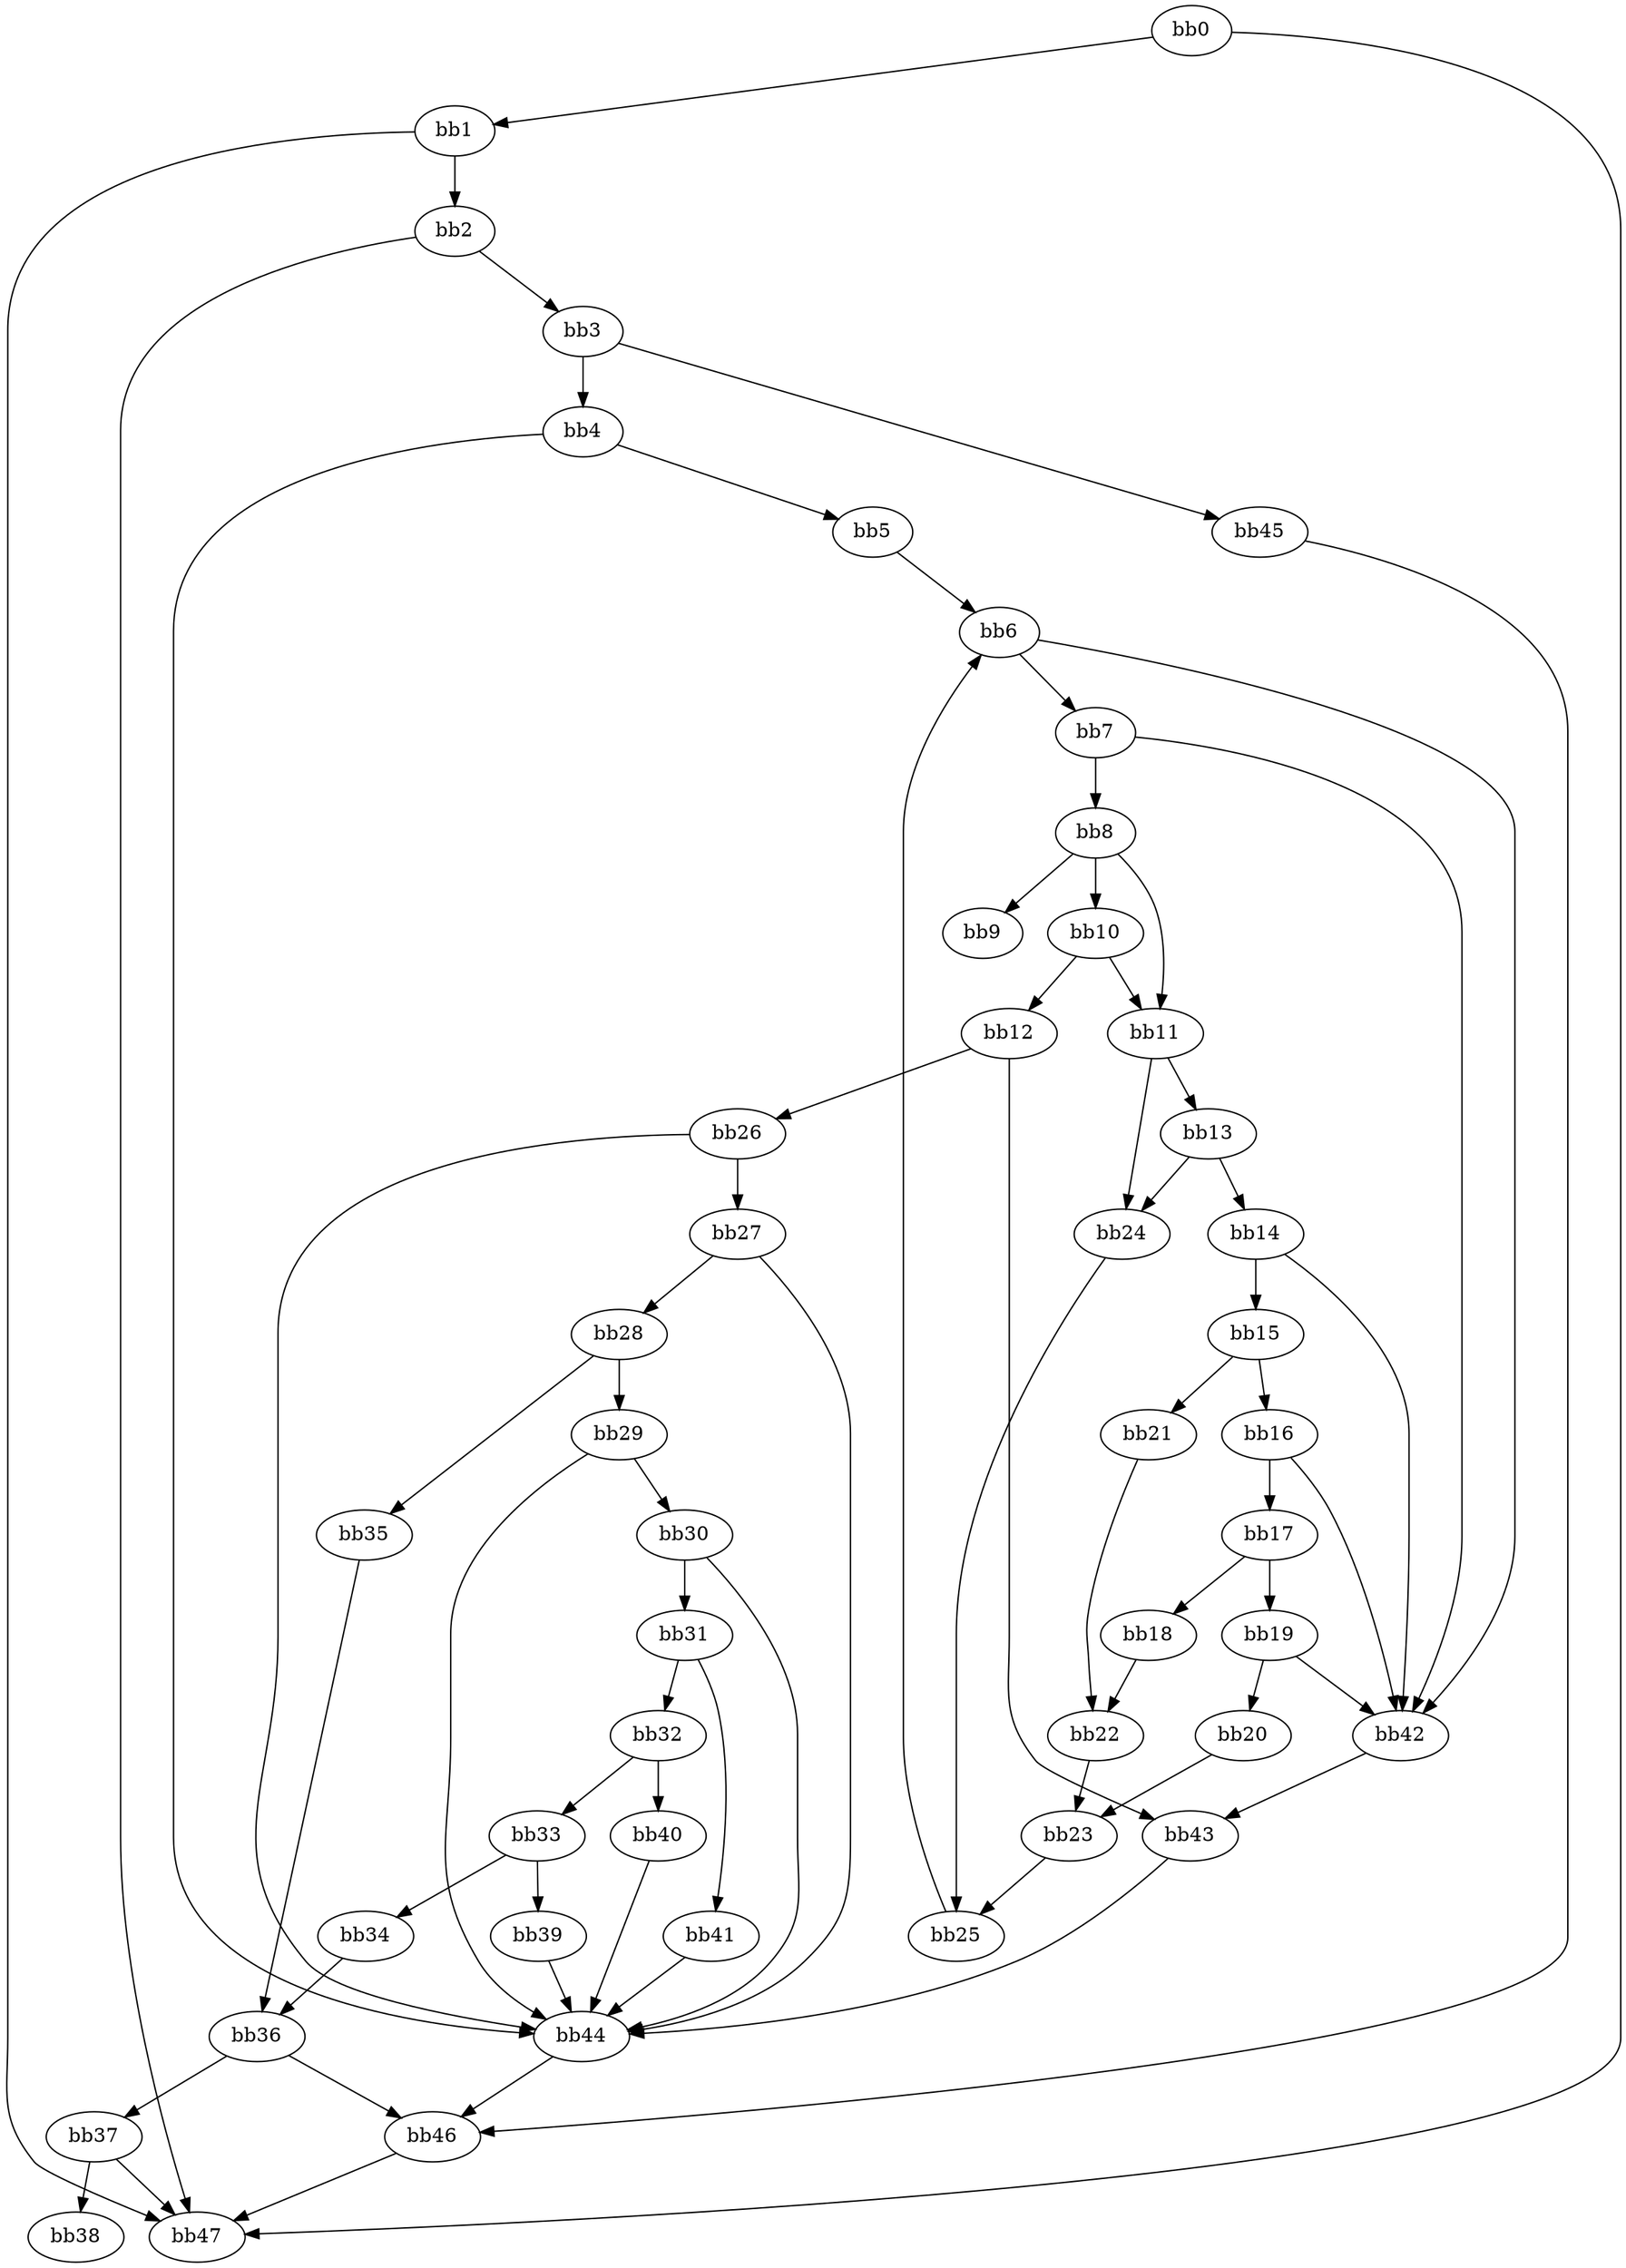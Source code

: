 digraph {
    0 [ label = "bb0\l" ]
    1 [ label = "bb1\l" ]
    2 [ label = "bb2\l" ]
    3 [ label = "bb3\l" ]
    4 [ label = "bb4\l" ]
    5 [ label = "bb5\l" ]
    6 [ label = "bb6\l" ]
    7 [ label = "bb7\l" ]
    8 [ label = "bb8\l" ]
    9 [ label = "bb9\l" ]
    10 [ label = "bb10\l" ]
    11 [ label = "bb11\l" ]
    12 [ label = "bb12\l" ]
    13 [ label = "bb13\l" ]
    14 [ label = "bb14\l" ]
    15 [ label = "bb15\l" ]
    16 [ label = "bb16\l" ]
    17 [ label = "bb17\l" ]
    18 [ label = "bb18\l" ]
    19 [ label = "bb19\l" ]
    20 [ label = "bb20\l" ]
    21 [ label = "bb21\l" ]
    22 [ label = "bb22\l" ]
    23 [ label = "bb23\l" ]
    24 [ label = "bb24\l" ]
    25 [ label = "bb25\l" ]
    26 [ label = "bb26\l" ]
    27 [ label = "bb27\l" ]
    28 [ label = "bb28\l" ]
    29 [ label = "bb29\l" ]
    30 [ label = "bb30\l" ]
    31 [ label = "bb31\l" ]
    32 [ label = "bb32\l" ]
    33 [ label = "bb33\l" ]
    34 [ label = "bb34\l" ]
    35 [ label = "bb35\l" ]
    36 [ label = "bb36\l" ]
    37 [ label = "bb37\l" ]
    38 [ label = "bb38\l" ]
    39 [ label = "bb39\l" ]
    40 [ label = "bb40\l" ]
    41 [ label = "bb41\l" ]
    42 [ label = "bb42\l" ]
    43 [ label = "bb43\l" ]
    44 [ label = "bb44\l" ]
    45 [ label = "bb45\l" ]
    46 [ label = "bb46\l" ]
    47 [ label = "bb47\l" ]
    0 -> 1 [ ]
    0 -> 47 [ ]
    1 -> 2 [ ]
    1 -> 47 [ ]
    2 -> 3 [ ]
    2 -> 47 [ ]
    3 -> 4 [ ]
    3 -> 45 [ ]
    4 -> 5 [ ]
    4 -> 44 [ ]
    5 -> 6 [ ]
    6 -> 7 [ ]
    6 -> 42 [ ]
    7 -> 8 [ ]
    7 -> 42 [ ]
    8 -> 9 [ ]
    8 -> 10 [ ]
    8 -> 11 [ ]
    10 -> 11 [ ]
    10 -> 12 [ ]
    11 -> 13 [ ]
    11 -> 24 [ ]
    12 -> 26 [ ]
    12 -> 43 [ ]
    13 -> 14 [ ]
    13 -> 24 [ ]
    14 -> 15 [ ]
    14 -> 42 [ ]
    15 -> 16 [ ]
    15 -> 21 [ ]
    16 -> 17 [ ]
    16 -> 42 [ ]
    17 -> 18 [ ]
    17 -> 19 [ ]
    18 -> 22 [ ]
    19 -> 20 [ ]
    19 -> 42 [ ]
    20 -> 23 [ ]
    21 -> 22 [ ]
    22 -> 23 [ ]
    23 -> 25 [ ]
    24 -> 25 [ ]
    25 -> 6 [ ]
    26 -> 27 [ ]
    26 -> 44 [ ]
    27 -> 28 [ ]
    27 -> 44 [ ]
    28 -> 29 [ ]
    28 -> 35 [ ]
    29 -> 30 [ ]
    29 -> 44 [ ]
    30 -> 31 [ ]
    30 -> 44 [ ]
    31 -> 32 [ ]
    31 -> 41 [ ]
    32 -> 33 [ ]
    32 -> 40 [ ]
    33 -> 34 [ ]
    33 -> 39 [ ]
    34 -> 36 [ ]
    35 -> 36 [ ]
    36 -> 37 [ ]
    36 -> 46 [ ]
    37 -> 38 [ ]
    37 -> 47 [ ]
    39 -> 44 [ ]
    40 -> 44 [ ]
    41 -> 44 [ ]
    42 -> 43 [ ]
    43 -> 44 [ ]
    44 -> 46 [ ]
    45 -> 46 [ ]
    46 -> 47 [ ]
}

